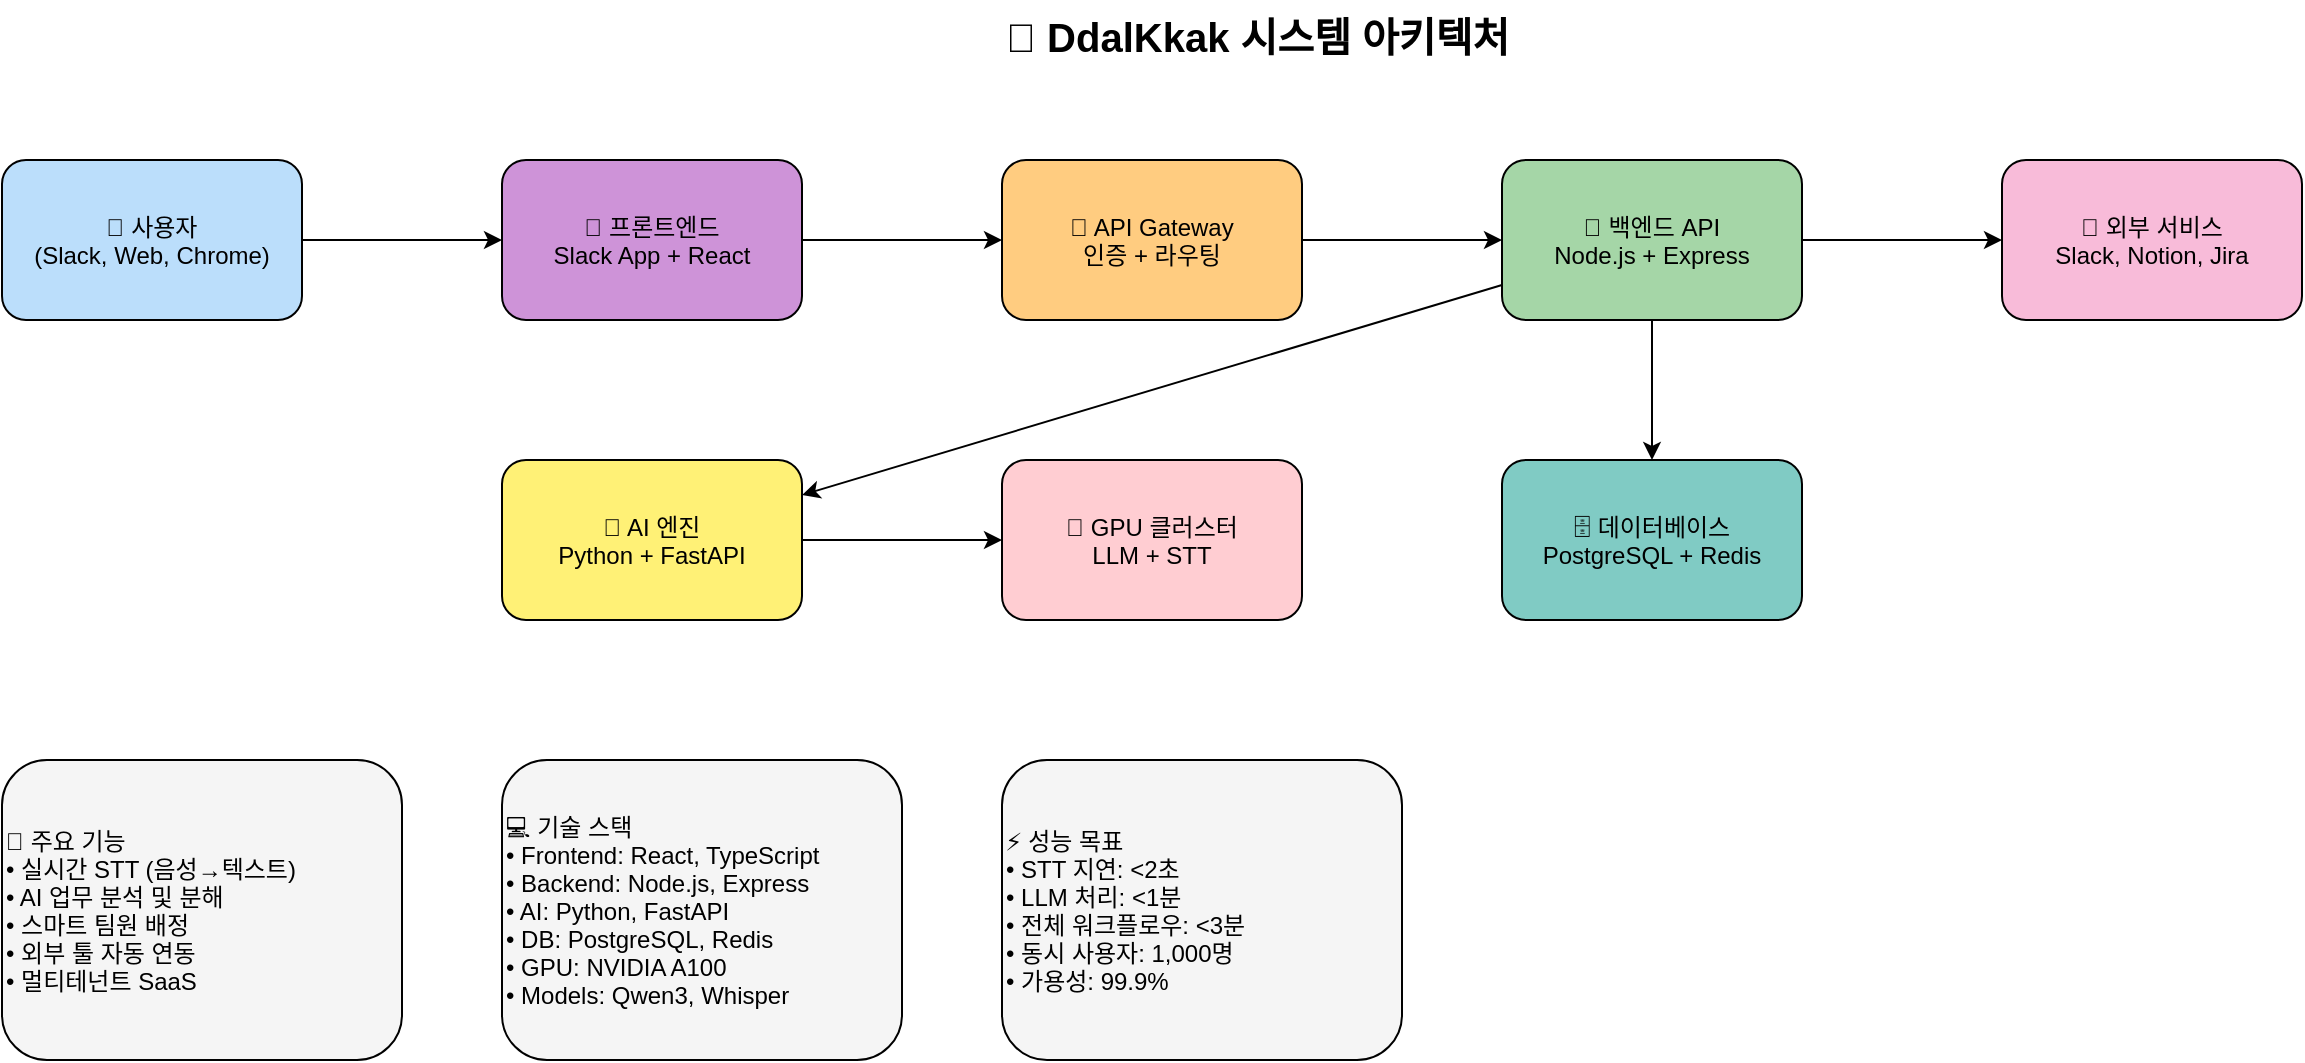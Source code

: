 <?xml version="1.0" encoding="UTF-8"?>
<mxfile>
  <diagram name="DdalKkak Simple Architecture">
    <mxGraphModel dx="1422" dy="794" grid="1" gridSize="10" guides="1" tooltips="1" connect="1" arrows="1" fold="1" page="1" pageScale="1" pageWidth="1600" pageHeight="900">
      <root>
        <mxCell id="0" />
        <mxCell id="1" parent="0" />
        
        <!-- 제목 -->
        <mxCell id="title" value="🚀 DdalKkak 시스템 아키텍처" style="text;fontSize=20;fontStyle=1;" vertex="1" parent="1">
          <mxGeometry x="600" y="20" width="400" height="40" as="geometry" />
        </mxCell>
        
        <!-- 사용자 -->
        <mxCell id="users" value="👥 사용자&#xa;(Slack, Web, Chrome)" style="rounded=1;fillColor=#bbdefb;" vertex="1" parent="1">
          <mxGeometry x="100" y="100" width="150" height="80" as="geometry" />
        </mxCell>
        
        <!-- 프론트엔드 -->
        <mxCell id="frontend" value="🎨 프론트엔드&#xa;Slack App + React" style="rounded=1;fillColor=#ce93d8;" vertex="1" parent="1">
          <mxGeometry x="350" y="100" width="150" height="80" as="geometry" />
        </mxCell>
        
        <!-- API 게이트웨이 -->
        <mxCell id="gateway" value="🔀 API Gateway&#xa;인증 + 라우팅" style="rounded=1;fillColor=#ffcc80;" vertex="1" parent="1">
          <mxGeometry x="600" y="100" width="150" height="80" as="geometry" />
        </mxCell>
        
        <!-- 백엔드 -->
        <mxCell id="backend" value="🔧 백엔드 API&#xa;Node.js + Express" style="rounded=1;fillColor=#a5d6a7;" vertex="1" parent="1">
          <mxGeometry x="850" y="100" width="150" height="80" as="geometry" />
        </mxCell>
        
        <!-- AI 엔진 -->
        <mxCell id="ai-engine" value="🤖 AI 엔진&#xa;Python + FastAPI" style="rounded=1;fillColor=#fff176;" vertex="1" parent="1">
          <mxGeometry x="350" y="250" width="150" height="80" as="geometry" />
        </mxCell>
        
        <!-- GPU 클러스터 -->
        <mxCell id="gpu" value="🚀 GPU 클러스터&#xa;LLM + STT" style="rounded=1;fillColor=#ffcdd2;" vertex="1" parent="1">
          <mxGeometry x="600" y="250" width="150" height="80" as="geometry" />
        </mxCell>
        
        <!-- 데이터베이스 -->
        <mxCell id="database" value="🗄️ 데이터베이스&#xa;PostgreSQL + Redis" style="rounded=1;fillColor=#80cbc4;" vertex="1" parent="1">
          <mxGeometry x="850" y="250" width="150" height="80" as="geometry" />
        </mxCell>
        
        <!-- 외부 서비스 -->
        <mxCell id="external" value="🔗 외부 서비스&#xa;Slack, Notion, Jira" style="rounded=1;fillColor=#f8bbd9;" vertex="1" parent="1">
          <mxGeometry x="1100" y="100" width="150" height="80" as="geometry" />
        </mxCell>
        
        <!-- 연결선 -->
        <mxCell id="conn1" value="" style="endArrow=classic;" edge="1" parent="1" source="users" target="frontend">
          <mxGeometry relative="1" as="geometry" />
        </mxCell>
        
        <mxCell id="conn2" value="" style="endArrow=classic;" edge="1" parent="1" source="frontend" target="gateway">
          <mxGeometry relative="1" as="geometry" />
        </mxCell>
        
        <mxCell id="conn3" value="" style="endArrow=classic;" edge="1" parent="1" source="gateway" target="backend">
          <mxGeometry relative="1" as="geometry" />
        </mxCell>
        
        <mxCell id="conn4" value="" style="endArrow=classic;" edge="1" parent="1" source="backend" target="ai-engine">
          <mxGeometry relative="1" as="geometry" />
        </mxCell>
        
        <mxCell id="conn5" value="" style="endArrow=classic;" edge="1" parent="1" source="ai-engine" target="gpu">
          <mxGeometry relative="1" as="geometry" />
        </mxCell>
        
        <mxCell id="conn6" value="" style="endArrow=classic;" edge="1" parent="1" source="backend" target="database">
          <mxGeometry relative="1" as="geometry" />
        </mxCell>
        
        <mxCell id="conn7" value="" style="endArrow=classic;" edge="1" parent="1" source="backend" target="external">
          <mxGeometry relative="1" as="geometry" />
        </mxCell>
        
        <!-- 기능 설명 -->
        <mxCell id="features" value="🔄 주요 기능&#xa;• 실시간 STT (음성→텍스트)&#xa;• AI 업무 분석 및 분해&#xa;• 스마트 팀원 배정&#xa;• 외부 툴 자동 연동&#xa;• 멀티테넌트 SaaS" style="rounded=1;fillColor=#f5f5f5;align=left;" vertex="1" parent="1">
          <mxGeometry x="100" y="400" width="200" height="150" as="geometry" />
        </mxCell>
        
        <!-- 기술 스택 -->
        <mxCell id="tech-stack" value="💻 기술 스택&#xa;• Frontend: React, TypeScript&#xa;• Backend: Node.js, Express&#xa;• AI: Python, FastAPI&#xa;• DB: PostgreSQL, Redis&#xa;• GPU: NVIDIA A100&#xa;• Models: Qwen3, Whisper" style="rounded=1;fillColor=#f5f5f5;align=left;" vertex="1" parent="1">
          <mxGeometry x="350" y="400" width="200" height="150" as="geometry" />
        </mxCell>
        
        <!-- 성능 목표 -->
        <mxCell id="performance" value="⚡ 성능 목표&#xa;• STT 지연: &lt;2초&#xa;• LLM 처리: &lt;1분&#xa;• 전체 워크플로우: &lt;3분&#xa;• 동시 사용자: 1,000명&#xa;• 가용성: 99.9%" style="rounded=1;fillColor=#f5f5f5;align=left;" vertex="1" parent="1">
          <mxGeometry x="600" y="400" width="200" height="150" as="geometry" />
        </mxCell>
        
      </root>
    </mxGraphModel>
  </diagram>
</mxfile>